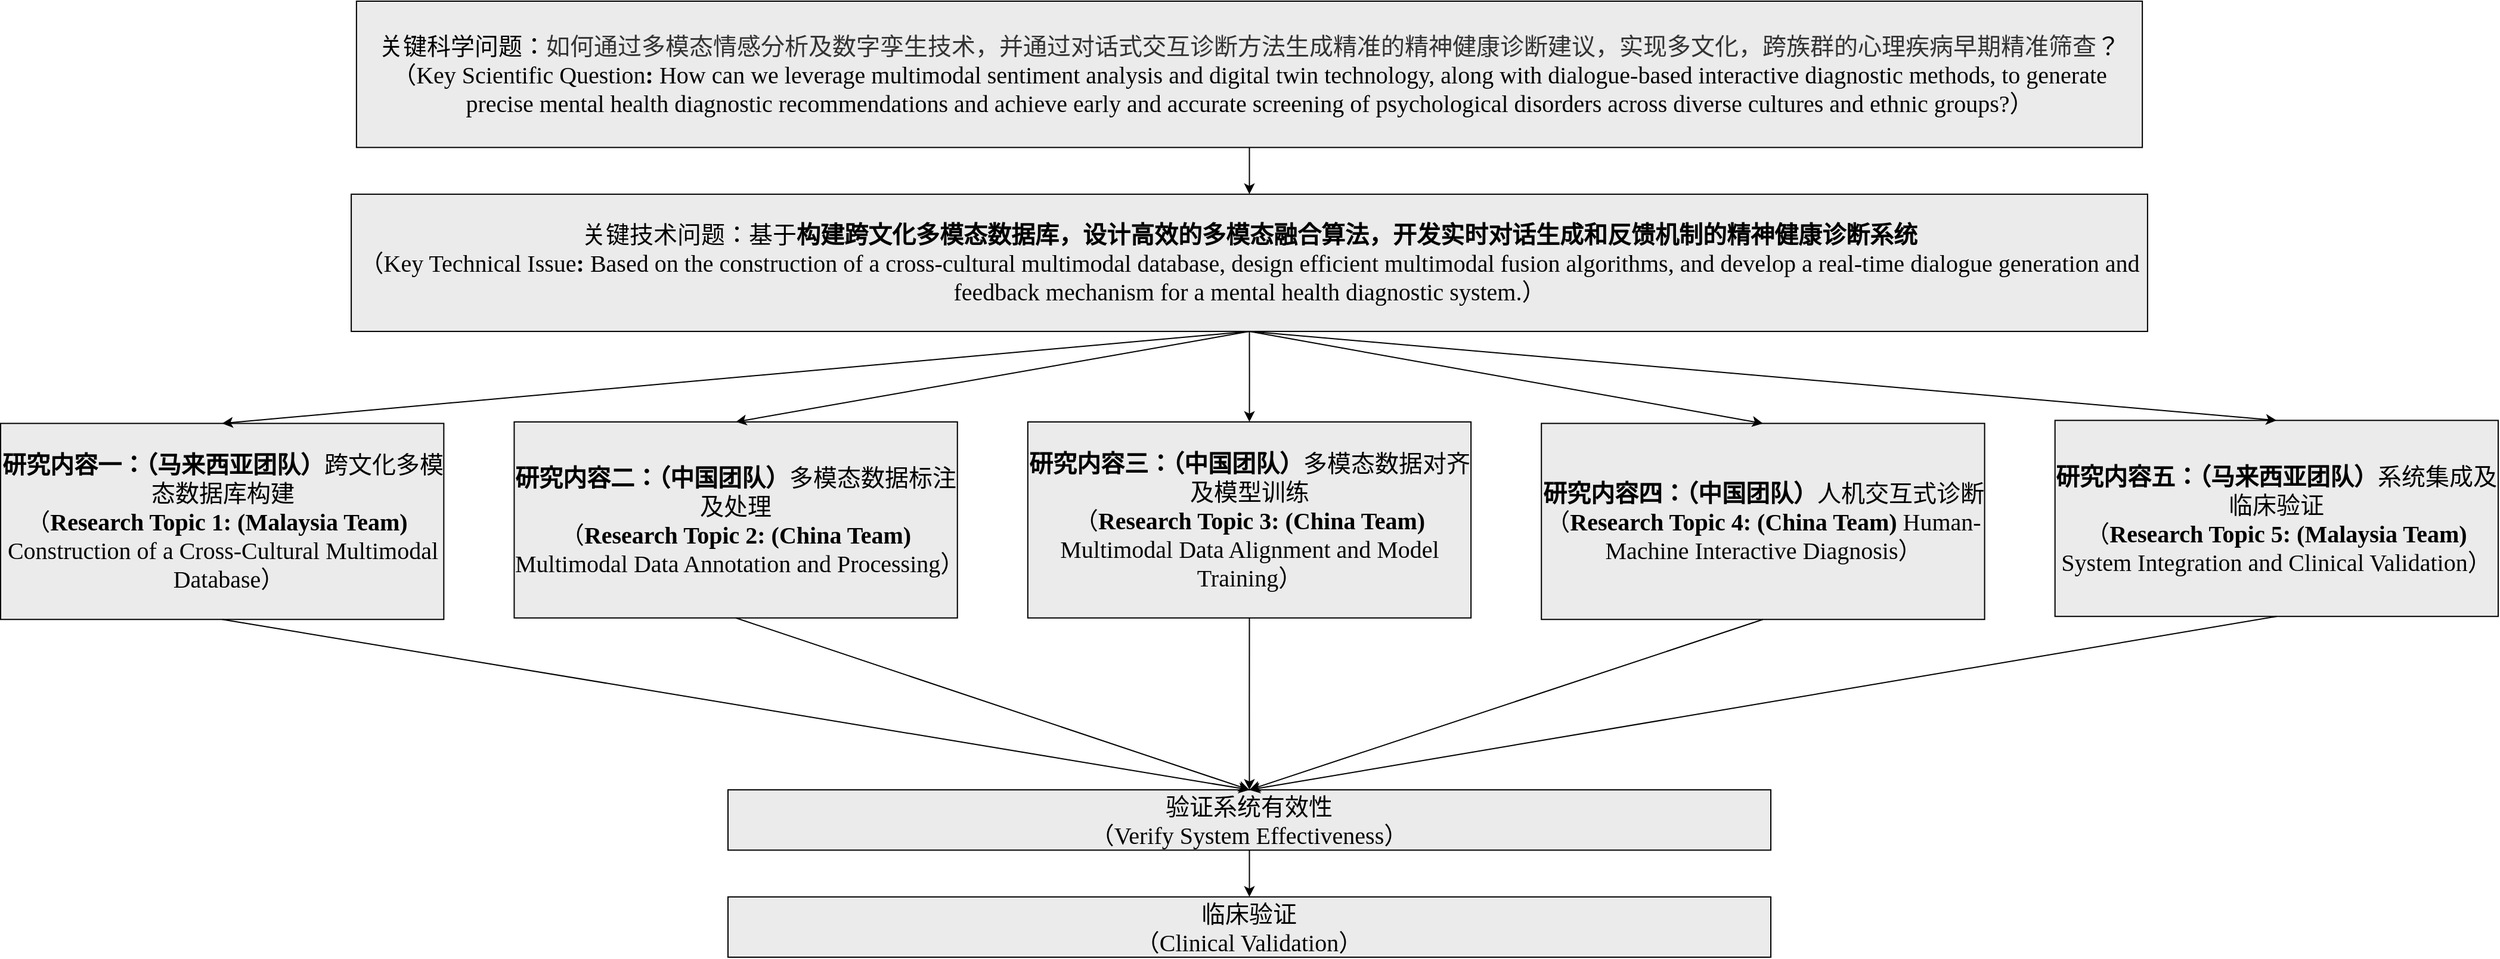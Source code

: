 <mxfile version="25.0.3">
  <diagram id="6I0OCvxSQrVGMHxT2VVA" name="Page-1">
    <mxGraphModel dx="1635" dy="665" grid="0" gridSize="10" guides="1" tooltips="1" connect="1" arrows="1" fold="1" page="0" pageScale="1" pageWidth="850" pageHeight="1100" math="0" shadow="0">
      <root>
        <mxCell id="0" />
        <mxCell id="1" parent="0" />
        <mxCell id="u0KdexLZ_XR5zZTz2mG9-1" value="" style="group" vertex="1" connectable="0" parent="1">
          <mxGeometry x="-2.5" y="115" width="2094.5" height="802" as="geometry" />
        </mxCell>
        <mxCell id="VO531dHjWUVzXmGTuJKX-1" value="&lt;font face=&quot;Times New Roman&quot; style=&quot;font-size: 20px;&quot;&gt;关键科学问题：&lt;span style=&quot;color: rgb(51, 51, 51); letter-spacing: 0pt; text-align: justify; text-indent: 2em;&quot;&gt;如何通过多模态情感分析及数字孪生技术，并通过对话式交互诊断方法生成精准的精神健康诊断建议，实现多文化，跨族群的心理疾病早期精准筛查&lt;/span&gt;&lt;span style=&quot;background-color: initial;&quot;&gt;？&lt;/span&gt;&lt;/font&gt;&lt;div style=&quot;text-align: start;&quot; data-hash=&quot;b935e11d9d1dda486e0670e52072802b&quot; data-version=&quot;3.0.0&quot;&gt;&lt;/div&gt;&lt;div&gt;&lt;font face=&quot;Times New Roman&quot; style=&quot;font-size: 20px;&quot;&gt;（Key Scientific Question&lt;strong style=&quot;&quot;&gt;:&lt;/strong&gt; How can we leverage multimodal sentiment analysis and digital twin technology, along with dialogue-based interactive diagnostic methods, to generate precise mental health diagnostic recommendations and achieve early and accurate screening of psychological disorders across diverse cultures and ethnic groups?）&lt;/font&gt;&lt;span style=&quot;background-color: initial;&quot;&gt;&lt;/span&gt;&lt;/div&gt;" style="html=1;outlineConnect=0;whiteSpace=wrap;fillColor=#EBEBEB;shape=mxgraph.archimate3.application;appType=generic;archiType=square;" parent="u0KdexLZ_XR5zZTz2mG9-1" vertex="1">
          <mxGeometry x="298.433" width="1497.633" height="122.703" as="geometry" />
        </mxCell>
        <mxCell id="VO531dHjWUVzXmGTuJKX-2" value="&lt;font face=&quot;Times New Roman&quot; style=&quot;font-size: 20px;&quot;&gt;关键技术问题：基于&lt;b style=&quot;&quot;&gt;构建跨文化多模态数据库，&lt;/b&gt;&lt;b style=&quot;&quot;&gt;设计高效的多模态融合算法，开发实时对话生成和反馈机制的精神健康诊断系统&lt;/b&gt;&lt;/font&gt;&lt;div&gt;&lt;font face=&quot;Times New Roman&quot; style=&quot;font-size: 20px;&quot;&gt;（&lt;span style=&quot;background-color: initial;&quot;&gt;Key Technical Issue&lt;/span&gt;&lt;strong style=&quot;background-color: initial;&quot;&gt;:&lt;/strong&gt;&lt;span style=&quot;background-color: initial;&quot;&gt;&amp;nbsp;Based on the construction of a cross-cultural multimodal database, design efficient multimodal fusion algorithms, and develop a real-time dialogue generation and feedback mechanism for a mental health diagnostic system.&lt;/span&gt;&lt;span style=&quot;background-color: initial;&quot;&gt;）&lt;/span&gt;&lt;/font&gt;&lt;/div&gt;" style="html=1;outlineConnect=0;whiteSpace=wrap;fillColor=#EBEBEB;shape=mxgraph.archimate3.application;appType=generic;archiType=square;" parent="u0KdexLZ_XR5zZTz2mG9-1" vertex="1">
          <mxGeometry x="294.061" y="161.918" width="1506.378" height="115.114" as="geometry" />
        </mxCell>
        <mxCell id="VO531dHjWUVzXmGTuJKX-3" value="&lt;font face=&quot;Times New Roman&quot; style=&quot;font-size: 20px;&quot;&gt;&lt;b style=&quot;&quot;&gt;研究内容二：（中国团队）&lt;/b&gt;多模态数据标注及处理&lt;/font&gt;&lt;div&gt;&lt;font face=&quot;Times New Roman&quot; style=&quot;font-size: 20px;&quot;&gt;（&lt;b style=&quot;&quot;&gt;Research Topic 2: (China Team)&lt;/b&gt; Multimodal Data Annotation and Processing）&lt;/font&gt;&lt;/div&gt;" style="html=1;outlineConnect=0;whiteSpace=wrap;fillColor=#EBEBEB;shape=mxgraph.archimate3.application;appType=generic;archiType=square;" parent="u0KdexLZ_XR5zZTz2mG9-1" vertex="1">
          <mxGeometry x="430.706" y="352.931" width="371.675" height="164.448" as="geometry" />
        </mxCell>
        <mxCell id="VO531dHjWUVzXmGTuJKX-4" value="&lt;font face=&quot;Times New Roman&quot; style=&quot;font-size: 20px;&quot;&gt;&lt;b style=&quot;&quot;&gt;研究内容三：（中国团队）&lt;/b&gt;多模态数据对齐及模型训练&lt;/font&gt;&lt;div&gt;&lt;font face=&quot;Times New Roman&quot; style=&quot;font-size: 20px;&quot;&gt;（&lt;strong style=&quot;background-color: initial;&quot;&gt;Research Topic 3:&lt;/strong&gt;&lt;span style=&quot;background-color: initial;&quot;&gt;&lt;b&gt;&amp;nbsp;(China Team) &lt;/b&gt;Multimodal Data Alignment and Model Training&lt;/span&gt;&lt;span style=&quot;background-color: initial;&quot;&gt;）&lt;/span&gt;&lt;/font&gt;&lt;/div&gt;" style="html=1;outlineConnect=0;whiteSpace=wrap;fillColor=#EBEBEB;shape=mxgraph.archimate3.application;appType=generic;archiType=square;" parent="u0KdexLZ_XR5zZTz2mG9-1" vertex="1">
          <mxGeometry x="861.412" y="352.931" width="371.675" height="164.448" as="geometry" />
        </mxCell>
        <mxCell id="VO531dHjWUVzXmGTuJKX-5" value="&lt;font face=&quot;Times New Roman&quot; style=&quot;font-size: 20px;&quot;&gt;&lt;b style=&quot;&quot;&gt;研究内容四：（中国团队）&lt;/b&gt;人机交互式诊断&lt;/font&gt;&lt;div&gt;&lt;font style=&quot;&quot; face=&quot;Times New Roman&quot;&gt;&lt;font style=&quot;font-size: 20px;&quot;&gt;（&lt;b style=&quot;&quot;&gt;Research Topic 4: (China Team)&lt;/b&gt; Human-Machine Interactive Diagnosis）&lt;/font&gt;&lt;span style=&quot;font-size: 0px; color: rgba(0, 0, 0, 0); text-align: start; text-wrap-mode: nowrap;&quot;&gt;%3CmxGraphModel%3E%3Croot%3E%3CmxCell%20id%3D%220%22%2F%3E%3CmxCell%20id%3D%221%22%20parent%3D%220%22%2F%3E%3CmxCell%20id%3D%222%22%20value%3D%22%E7%A0%94%E7%A9%B6%E5%86%85%E5%AE%B9%E4%B8%80%EF%BC%9A%E5%A4%9A%E6%A8%A1%E6%80%81%E6%95%B0%E6%8D%AE%E6%94%B6%E9%9B%86%E5%8F%8A%E6%A0%87%E6%B3%A8%22%20style%3D%22html%3D1%3BoutlineConnect%3D0%3BwhiteSpace%3Dwrap%3BfillColor%3D%23EBEBEB%3Bshape%3Dmxgraph.archimate3.application%3BappType%3Dgeneric%3BarchiType%3Dsquare%3B%22%20vertex%3D%221%22%20parent%3D%221%22%3E%3CmxGeometry%20x%3D%22190%22%20y%3D%22320%22%20width%3D%22400%22%20height%3D%2240%22%20as%3D%22geometry%22%2F%3E%3C%2FmxCell%3E%3C%2Froot%3E%3C%2FmxGraphModel%3E&lt;/span&gt;&lt;/font&gt;&lt;/div&gt;" style="html=1;outlineConnect=0;whiteSpace=wrap;fillColor=#EBEBEB;shape=mxgraph.archimate3.application;appType=generic;archiType=square;" parent="u0KdexLZ_XR5zZTz2mG9-1" vertex="1">
          <mxGeometry x="1292.118" y="354.196" width="371.675" height="164.448" as="geometry" />
        </mxCell>
        <mxCell id="VO531dHjWUVzXmGTuJKX-6" value="&lt;font style=&quot;&quot; face=&quot;Times New Roman&quot;&gt;&lt;font style=&quot;font-size: 20px;&quot;&gt;&lt;b style=&quot;&quot;&gt;研究内容一：（马来西亚团队）&lt;/b&gt;跨文化多模态数据库构建&lt;/font&gt;&lt;span style=&quot;font-size: 0px; color: rgba(0, 0, 0, 0); text-align: start; text-wrap-mode: nowrap;&quot;&gt;%3CmxGraphModel%3E%3Croot%3E%3CmxCell%20id%3D%220%22%2F%3E%3CmxCell%20id%3D%221%22%20parent%3D%220%22%2F%3E%3CmxCell%20id%3D%222%22%20value%3D%22%E7%A0%94%E7%A9%B6%E5%86%85%E5%AE%B9%E4%B8%80%EF%BC%9A%E5%A4%9A%E6%A8%A1%E6%80%81%E6%95%B0%E6%8D%AE%E6%94%B6%E9%9B%86%E5%8F%8A%E6%A0%87%E6%B3%A8%22%20style%3D%22html%3D1%3BoutlineConnect%3D0%3BwhiteSpace%3Dwrap%3BfillColor%3D%23EBEBEB%3Bshape%3Dmxgraph.archimate3.application%3BappType%3Dgeneric%3BarchiType%3Dsquare%3B%22%20vertex%3D%221%22%20parent%3D%221%22%3E%3CmxGeometry%20x%3D%22190%22%20y%3D%22320%22%20width%3D%22400%22%20height%3D%2240%22%20as%3D%22geometry%22%2F%3E%3C%2FmxCell%3E%3C%2Froot%3E%3C%2FmxGraphModel%3E&lt;/span&gt;&lt;/font&gt;&lt;div&gt;&lt;font style=&quot;&quot; face=&quot;Times New Roman&quot;&gt;&lt;span style=&quot;font-size: 0px; color: rgba(0, 0, 0, 0); text-align: start; text-wrap-mode: nowrap;&quot;&gt;（（（(&lt;/span&gt;&lt;font style=&quot;font-size: 20px;&quot;&gt;&lt;span style=&quot;background-color: initial;&quot;&gt;（&lt;/span&gt;&lt;strong style=&quot;background-color: initial;&quot;&gt;Research Topic 1:&lt;/strong&gt;&lt;span style=&quot;background-color: initial;&quot;&gt; &lt;b style=&quot;&quot;&gt;(Malaysia Team)&lt;/b&gt; Construction of a Cross-Cultural Multimodal Database）&lt;/span&gt;&lt;/font&gt;&lt;span style=&quot;font-size: 0px; color: rgba(0, 0, 0, 0); text-align: start; text-wrap-mode: nowrap; background-color: initial;&quot;&gt;）&lt;/span&gt;&lt;/font&gt;&lt;/div&gt;" style="html=1;outlineConnect=0;whiteSpace=wrap;fillColor=#EBEBEB;shape=mxgraph.archimate3.application;appType=generic;archiType=square;" parent="u0KdexLZ_XR5zZTz2mG9-1" vertex="1">
          <mxGeometry y="354.196" width="371.675" height="164.448" as="geometry" />
        </mxCell>
        <mxCell id="VO531dHjWUVzXmGTuJKX-7" value="&lt;font style=&quot;&quot; face=&quot;Times New Roman&quot;&gt;&lt;font style=&quot;font-size: 20px;&quot;&gt;&lt;font style=&quot;&quot;&gt;&lt;b style=&quot;&quot;&gt;研究内容五：（马来西亚团队）&lt;/b&gt;系统集成及临床验证&lt;/font&gt;&lt;/font&gt;&lt;/font&gt;&lt;div&gt;&lt;font style=&quot;&quot; face=&quot;Times New Roman&quot;&gt;&lt;font style=&quot;font-size: 20px;&quot;&gt;&lt;font style=&quot;&quot;&gt;（&lt;/font&gt;&lt;font style=&quot;&quot;&gt;&lt;strong style=&quot;background-color: initial;&quot;&gt;Research Topic 5:&lt;/strong&gt;&lt;span style=&quot;background-color: initial;&quot;&gt;&lt;b&gt;&amp;nbsp;(Malaysia Team)&lt;/b&gt; System Integration and Clinical Validation&lt;/span&gt;&lt;span style=&quot;background-color: initial;&quot;&gt;）&lt;/span&gt;&lt;/font&gt;&lt;/font&gt;&lt;span style=&quot;font-size: 0px; text-wrap-mode: nowrap; background-color: initial; color: rgba(0, 0, 0, 0); text-align: start;&quot;&gt;%3CmxGraphModel%3E%3Croot%3E%3CmxCell%20id%3D%220%22%2F%3E%3CmxCell%20id%3D%221%22%20parent%3D%220%22%2F%3E%3CmxCell%20id%3D%222%22%20value%3D%22%E7%A0%94%E7%A9%B6%E5%86%85%E5%AE%B9%E4%B8%80%EF%BC%9A%E5%A4%9A%E6%A8%A1%E6%80%81%E6%95%B0%E6%8D%AE%E6%94%B6%E9%9B%86%E5%8F%8A%E6%A0%87%E6%B3%A8%22%20style%3D%22html%3D1%3BoutlineConnect%3D0%3BwhiteSpace%3Dwrap%3BfillColor%3D%23EBEBEB%3Bshape%3Dmxgraph.archimate3.application%3BappType%3Dgeneric%3BarchiType%3Dsquare%3B%22%20vertex%3D%221%22%20parent%3D%221%22%3E%3CmxGeometry%20x%3D%22190%22%20y%3D%22320%22%20width%3D%22400%22%20height%3D%2240%22%20as%3D%22geometry%22%2F%3E%3C%2FmxCell%3E%3C%2Froot%3E%3C%2FmxGraphModel%3E（）&lt;/span&gt;&lt;/font&gt;&lt;/div&gt;" style="html=1;outlineConnect=0;whiteSpace=wrap;fillColor=#EBEBEB;shape=mxgraph.archimate3.application;appType=generic;archiType=square;" parent="u0KdexLZ_XR5zZTz2mG9-1" vertex="1">
          <mxGeometry x="1722.825" y="351.666" width="371.675" height="164.448" as="geometry" />
        </mxCell>
        <mxCell id="VO531dHjWUVzXmGTuJKX-8" value="&lt;font face=&quot;Times New Roman&quot; style=&quot;font-size: 20px;&quot;&gt;验证系统有效性&lt;/font&gt;&lt;div&gt;&lt;font face=&quot;Times New Roman&quot; style=&quot;font-size: 20px;&quot;&gt;（Verify System Effectiveness）&lt;/font&gt;&lt;/div&gt;" style="html=1;outlineConnect=0;whiteSpace=wrap;fillColor=#EBEBEB;shape=mxgraph.archimate3.application;appType=generic;archiType=square;" parent="u0KdexLZ_XR5zZTz2mG9-1" vertex="1">
          <mxGeometry x="609.985" y="661.587" width="874.53" height="50.599" as="geometry" />
        </mxCell>
        <mxCell id="VO531dHjWUVzXmGTuJKX-9" value="&lt;font face=&quot;Times New Roman&quot; style=&quot;font-size: 20px;&quot;&gt;临床验证&lt;/font&gt;&lt;div&gt;&lt;font face=&quot;Times New Roman&quot; style=&quot;font-size: 20px;&quot;&gt;（Clinical Validation）&lt;/font&gt;&lt;/div&gt;" style="html=1;outlineConnect=0;whiteSpace=wrap;fillColor=#EBEBEB;shape=mxgraph.archimate3.application;appType=generic;archiType=square;" parent="u0KdexLZ_XR5zZTz2mG9-1" vertex="1">
          <mxGeometry x="609.985" y="751.401" width="874.53" height="50.599" as="geometry" />
        </mxCell>
        <mxCell id="VO531dHjWUVzXmGTuJKX-10" style="edgeStyle=orthogonalEdgeStyle;rounded=0;orthogonalLoop=1;jettySize=auto;html=1;exitX=0.5;exitY=1;exitDx=0;exitDy=0;exitPerimeter=0;entryX=0.5;entryY=0;entryDx=0;entryDy=0;entryPerimeter=0;" parent="u0KdexLZ_XR5zZTz2mG9-1" source="VO531dHjWUVzXmGTuJKX-1" target="VO531dHjWUVzXmGTuJKX-2" edge="1">
          <mxGeometry relative="1" as="geometry" />
        </mxCell>
        <mxCell id="VO531dHjWUVzXmGTuJKX-11" style="rounded=0;orthogonalLoop=1;jettySize=auto;html=1;exitX=0.5;exitY=1;exitDx=0;exitDy=0;exitPerimeter=0;entryX=0.5;entryY=0;entryDx=0;entryDy=0;entryPerimeter=0;" parent="u0KdexLZ_XR5zZTz2mG9-1" source="VO531dHjWUVzXmGTuJKX-2" target="VO531dHjWUVzXmGTuJKX-3" edge="1">
          <mxGeometry relative="1" as="geometry" />
        </mxCell>
        <mxCell id="VO531dHjWUVzXmGTuJKX-12" style="rounded=0;orthogonalLoop=1;jettySize=auto;html=1;exitX=0.5;exitY=1;exitDx=0;exitDy=0;exitPerimeter=0;entryX=0.5;entryY=0;entryDx=0;entryDy=0;entryPerimeter=0;edgeStyle=orthogonalEdgeStyle;" parent="u0KdexLZ_XR5zZTz2mG9-1" source="VO531dHjWUVzXmGTuJKX-2" target="VO531dHjWUVzXmGTuJKX-4" edge="1">
          <mxGeometry relative="1" as="geometry" />
        </mxCell>
        <mxCell id="VO531dHjWUVzXmGTuJKX-13" style="rounded=0;orthogonalLoop=1;jettySize=auto;html=1;exitX=0.5;exitY=1;exitDx=0;exitDy=0;exitPerimeter=0;entryX=0.5;entryY=0;entryDx=0;entryDy=0;entryPerimeter=0;" parent="u0KdexLZ_XR5zZTz2mG9-1" source="VO531dHjWUVzXmGTuJKX-2" target="VO531dHjWUVzXmGTuJKX-5" edge="1">
          <mxGeometry relative="1" as="geometry" />
        </mxCell>
        <mxCell id="VO531dHjWUVzXmGTuJKX-14" style="rounded=0;orthogonalLoop=1;jettySize=auto;html=1;exitX=0.5;exitY=1;exitDx=0;exitDy=0;exitPerimeter=0;entryX=0.5;entryY=0;entryDx=0;entryDy=0;entryPerimeter=0;" parent="u0KdexLZ_XR5zZTz2mG9-1" source="VO531dHjWUVzXmGTuJKX-2" target="VO531dHjWUVzXmGTuJKX-6" edge="1">
          <mxGeometry relative="1" as="geometry" />
        </mxCell>
        <mxCell id="VO531dHjWUVzXmGTuJKX-15" style="rounded=0;orthogonalLoop=1;jettySize=auto;html=1;exitX=0.5;exitY=1;exitDx=0;exitDy=0;exitPerimeter=0;entryX=0.5;entryY=0;entryDx=0;entryDy=0;entryPerimeter=0;" parent="u0KdexLZ_XR5zZTz2mG9-1" source="VO531dHjWUVzXmGTuJKX-2" target="VO531dHjWUVzXmGTuJKX-7" edge="1">
          <mxGeometry relative="1" as="geometry" />
        </mxCell>
        <mxCell id="VO531dHjWUVzXmGTuJKX-16" style="edgeStyle=orthogonalEdgeStyle;rounded=0;orthogonalLoop=1;jettySize=auto;html=1;exitX=0.5;exitY=1;exitDx=0;exitDy=0;exitPerimeter=0;entryX=0.5;entryY=0;entryDx=0;entryDy=0;entryPerimeter=0;" parent="u0KdexLZ_XR5zZTz2mG9-1" source="VO531dHjWUVzXmGTuJKX-8" target="VO531dHjWUVzXmGTuJKX-9" edge="1">
          <mxGeometry relative="1" as="geometry" />
        </mxCell>
        <mxCell id="VO531dHjWUVzXmGTuJKX-17" style="rounded=0;orthogonalLoop=1;jettySize=auto;html=1;exitX=0.5;exitY=1;exitDx=0;exitDy=0;exitPerimeter=0;entryX=0.5;entryY=0;entryDx=0;entryDy=0;entryPerimeter=0;" parent="u0KdexLZ_XR5zZTz2mG9-1" source="VO531dHjWUVzXmGTuJKX-3" target="VO531dHjWUVzXmGTuJKX-8" edge="1">
          <mxGeometry relative="1" as="geometry">
            <mxPoint x="772.866" y="603.397" as="sourcePoint" />
          </mxGeometry>
        </mxCell>
        <mxCell id="VO531dHjWUVzXmGTuJKX-18" style="rounded=0;orthogonalLoop=1;jettySize=auto;html=1;exitX=0.5;exitY=1;exitDx=0;exitDy=0;exitPerimeter=0;entryX=0.5;entryY=0;entryDx=0;entryDy=0;entryPerimeter=0;edgeStyle=orthogonalEdgeStyle;" parent="u0KdexLZ_XR5zZTz2mG9-1" source="VO531dHjWUVzXmGTuJKX-4" target="VO531dHjWUVzXmGTuJKX-8" edge="1">
          <mxGeometry relative="1" as="geometry">
            <mxPoint x="1039.598" y="603.397" as="sourcePoint" />
          </mxGeometry>
        </mxCell>
        <mxCell id="VO531dHjWUVzXmGTuJKX-19" style="rounded=0;orthogonalLoop=1;jettySize=auto;html=1;exitX=0.5;exitY=1;exitDx=0;exitDy=0;exitPerimeter=0;entryX=0.5;entryY=0;entryDx=0;entryDy=0;entryPerimeter=0;" parent="u0KdexLZ_XR5zZTz2mG9-1" source="VO531dHjWUVzXmGTuJKX-5" target="VO531dHjWUVzXmGTuJKX-8" edge="1">
          <mxGeometry relative="1" as="geometry">
            <mxPoint x="1306.33" y="603.397" as="sourcePoint" />
          </mxGeometry>
        </mxCell>
        <mxCell id="VO531dHjWUVzXmGTuJKX-20" style="rounded=0;orthogonalLoop=1;jettySize=auto;html=1;exitX=0.5;exitY=1;exitDx=0;exitDy=0;exitPerimeter=0;entryX=0.5;entryY=0;entryDx=0;entryDy=0;entryPerimeter=0;" parent="u0KdexLZ_XR5zZTz2mG9-1" source="VO531dHjWUVzXmGTuJKX-6" target="VO531dHjWUVzXmGTuJKX-8" edge="1">
          <mxGeometry relative="1" as="geometry">
            <mxPoint x="506.134" y="603.397" as="sourcePoint" />
          </mxGeometry>
        </mxCell>
        <mxCell id="VO531dHjWUVzXmGTuJKX-22" style="rounded=0;orthogonalLoop=1;jettySize=auto;html=1;exitX=0.5;exitY=1;exitDx=0;exitDy=0;exitPerimeter=0;entryX=0.5;entryY=0;entryDx=0;entryDy=0;entryPerimeter=0;" parent="u0KdexLZ_XR5zZTz2mG9-1" source="VO531dHjWUVzXmGTuJKX-7" target="VO531dHjWUVzXmGTuJKX-8" edge="1">
          <mxGeometry relative="1" as="geometry">
            <mxPoint x="1573.061" y="603.397" as="sourcePoint" />
          </mxGeometry>
        </mxCell>
      </root>
    </mxGraphModel>
  </diagram>
</mxfile>
